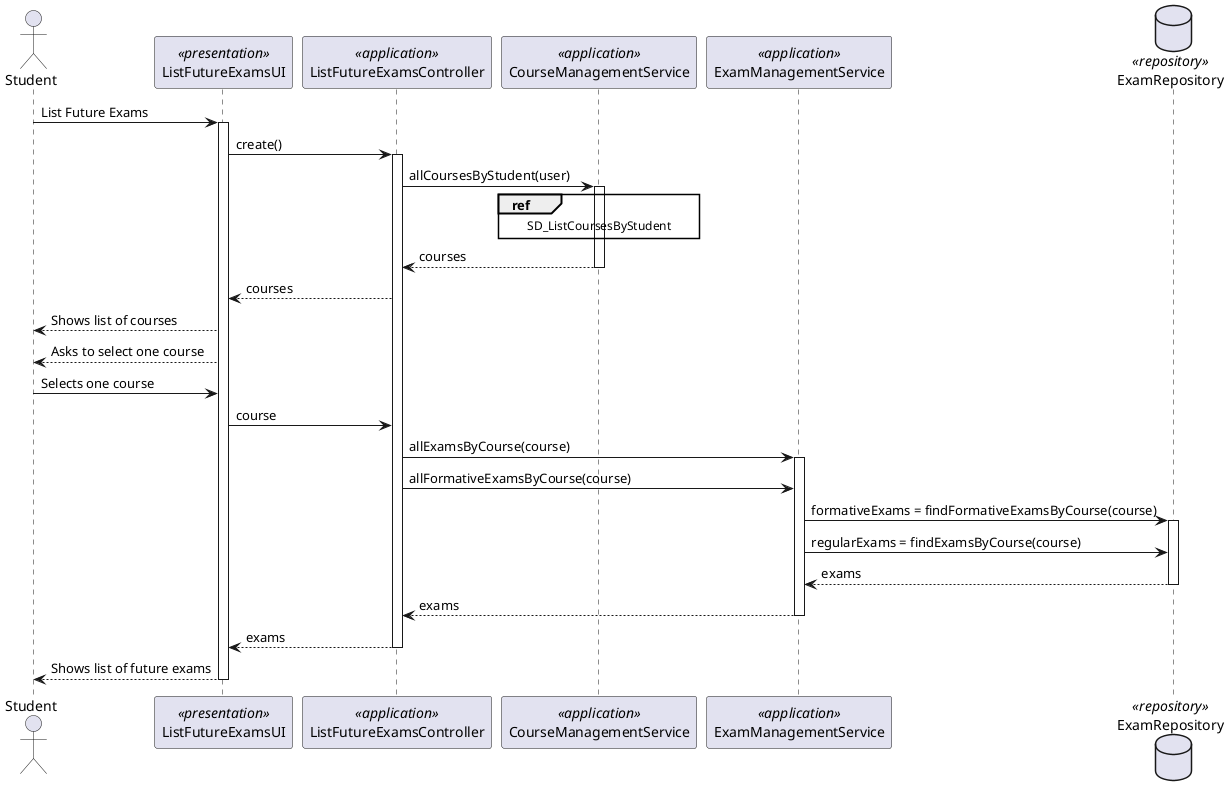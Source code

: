 @startuml
'http://plantuml.com/skinparam.html
skinparam handwritten false
skinparam packageStyle rect
skinparam defaultFontName FG Virgil
skinparam shadowing false

actor Student as Actor
participant ListFutureExamsUI as UI <<presentation>>
participant ListFutureExamsController as Controller <<application>>
participant CourseManagementService as courseSvc <<application>>
participant ExamManagementService as examSvc <<application>>

database ExamRepository as ExamRepository <<repository>>

Actor -> UI: List Future Exams
activate UI
UI -> Controller: create()
activate Controller
Controller -> courseSvc : allCoursesByStudent(user)
activate courseSvc
ref over courseSvc : SD_ListCoursesByStudent
courseSvc --> Controller : courses
deactivate courseSvc
Controller --> UI : courses
UI --> Actor : Shows list of courses
UI --> Actor : Asks to select one course
Actor -> UI : Selects one course
UI -> Controller : course
Controller -> examSvc : allExamsByCourse(course)
activate examSvc
Controller -> examSvc : allFormativeExamsByCourse(course)
examSvc -> ExamRepository: formativeExams = findFormativeExamsByCourse(course)
activate ExamRepository
examSvc -> ExamRepository: regularExams = findExamsByCourse(course)
ExamRepository --> examSvc: exams
deactivate ExamRepository
examSvc --> Controller: exams
deactivate examSvc
Controller --> UI : exams
deactivate Controller
UI-->Actor: Shows list of future exams

deactivate UI
@enduml